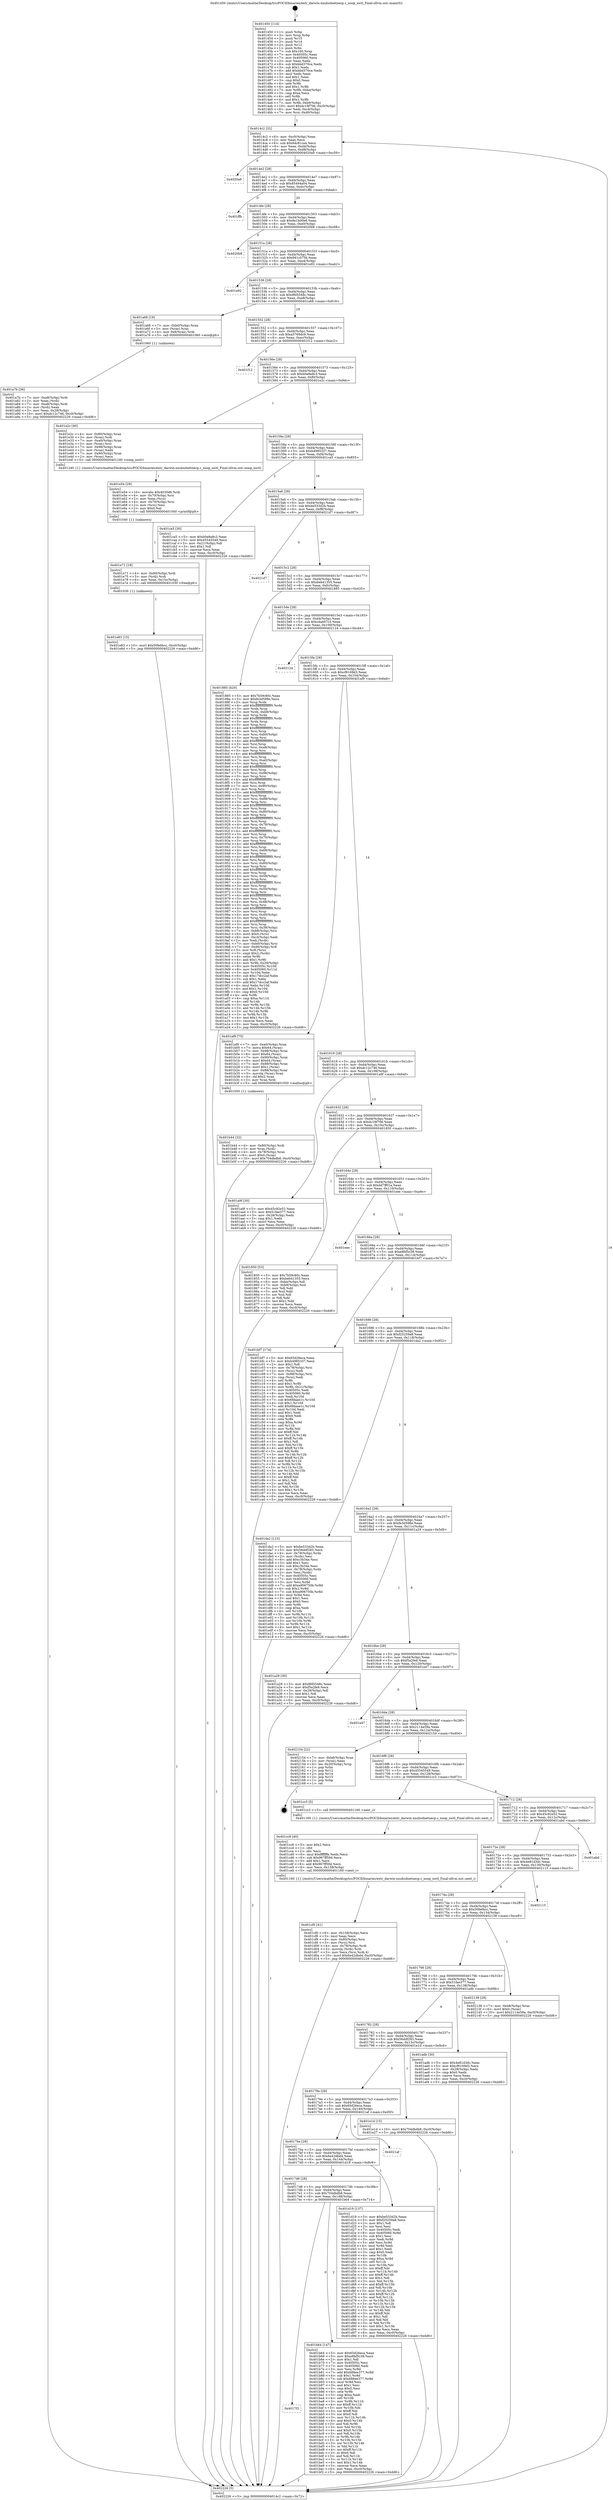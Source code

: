 digraph "0x401450" {
  label = "0x401450 (/mnt/c/Users/mathe/Desktop/tcc/POCII/binaries/extr_darwin-xnubsdnetnecp.c_noop_ioctl_Final-ollvm.out::main(0))"
  labelloc = "t"
  node[shape=record]

  Entry [label="",width=0.3,height=0.3,shape=circle,fillcolor=black,style=filled]
  "0x4014c2" [label="{
     0x4014c2 [32]\l
     | [instrs]\l
     &nbsp;&nbsp;0x4014c2 \<+6\>: mov -0xc0(%rbp),%eax\l
     &nbsp;&nbsp;0x4014c8 \<+2\>: mov %eax,%ecx\l
     &nbsp;&nbsp;0x4014ca \<+6\>: sub $0x84c81ca4,%ecx\l
     &nbsp;&nbsp;0x4014d0 \<+6\>: mov %eax,-0xd4(%rbp)\l
     &nbsp;&nbsp;0x4014d6 \<+6\>: mov %ecx,-0xd8(%rbp)\l
     &nbsp;&nbsp;0x4014dc \<+6\>: je 00000000004020a9 \<main+0xc59\>\l
  }"]
  "0x4020a9" [label="{
     0x4020a9\l
  }", style=dashed]
  "0x4014e2" [label="{
     0x4014e2 [28]\l
     | [instrs]\l
     &nbsp;&nbsp;0x4014e2 \<+5\>: jmp 00000000004014e7 \<main+0x97\>\l
     &nbsp;&nbsp;0x4014e7 \<+6\>: mov -0xd4(%rbp),%eax\l
     &nbsp;&nbsp;0x4014ed \<+5\>: sub $0x85494a04,%eax\l
     &nbsp;&nbsp;0x4014f2 \<+6\>: mov %eax,-0xdc(%rbp)\l
     &nbsp;&nbsp;0x4014f8 \<+6\>: je 0000000000401ffb \<main+0xbab\>\l
  }"]
  Exit [label="",width=0.3,height=0.3,shape=circle,fillcolor=black,style=filled,peripheries=2]
  "0x401ffb" [label="{
     0x401ffb\l
  }", style=dashed]
  "0x4014fe" [label="{
     0x4014fe [28]\l
     | [instrs]\l
     &nbsp;&nbsp;0x4014fe \<+5\>: jmp 0000000000401503 \<main+0xb3\>\l
     &nbsp;&nbsp;0x401503 \<+6\>: mov -0xd4(%rbp),%eax\l
     &nbsp;&nbsp;0x401509 \<+5\>: sub $0x8e1b00e6,%eax\l
     &nbsp;&nbsp;0x40150e \<+6\>: mov %eax,-0xe0(%rbp)\l
     &nbsp;&nbsp;0x401514 \<+6\>: je 00000000004020b8 \<main+0xc68\>\l
  }"]
  "0x401e83" [label="{
     0x401e83 [15]\l
     | [instrs]\l
     &nbsp;&nbsp;0x401e83 \<+10\>: movl $0x50fe6bcc,-0xc0(%rbp)\l
     &nbsp;&nbsp;0x401e8d \<+5\>: jmp 0000000000402226 \<main+0xdd6\>\l
  }"]
  "0x4020b8" [label="{
     0x4020b8\l
  }", style=dashed]
  "0x40151a" [label="{
     0x40151a [28]\l
     | [instrs]\l
     &nbsp;&nbsp;0x40151a \<+5\>: jmp 000000000040151f \<main+0xcf\>\l
     &nbsp;&nbsp;0x40151f \<+6\>: mov -0xd4(%rbp),%eax\l
     &nbsp;&nbsp;0x401525 \<+5\>: sub $0x941c075b,%eax\l
     &nbsp;&nbsp;0x40152a \<+6\>: mov %eax,-0xe4(%rbp)\l
     &nbsp;&nbsp;0x401530 \<+6\>: je 0000000000401e92 \<main+0xa42\>\l
  }"]
  "0x401e71" [label="{
     0x401e71 [18]\l
     | [instrs]\l
     &nbsp;&nbsp;0x401e71 \<+4\>: mov -0x80(%rbp),%rdi\l
     &nbsp;&nbsp;0x401e75 \<+3\>: mov (%rdi),%rdi\l
     &nbsp;&nbsp;0x401e78 \<+6\>: mov %eax,-0x15c(%rbp)\l
     &nbsp;&nbsp;0x401e7e \<+5\>: call 0000000000401030 \<free@plt\>\l
     | [calls]\l
     &nbsp;&nbsp;0x401030 \{1\} (unknown)\l
  }"]
  "0x401e92" [label="{
     0x401e92\l
  }", style=dashed]
  "0x401536" [label="{
     0x401536 [28]\l
     | [instrs]\l
     &nbsp;&nbsp;0x401536 \<+5\>: jmp 000000000040153b \<main+0xeb\>\l
     &nbsp;&nbsp;0x40153b \<+6\>: mov -0xd4(%rbp),%eax\l
     &nbsp;&nbsp;0x401541 \<+5\>: sub $0x9fd5548c,%eax\l
     &nbsp;&nbsp;0x401546 \<+6\>: mov %eax,-0xe8(%rbp)\l
     &nbsp;&nbsp;0x40154c \<+6\>: je 0000000000401a68 \<main+0x618\>\l
  }"]
  "0x401e54" [label="{
     0x401e54 [29]\l
     | [instrs]\l
     &nbsp;&nbsp;0x401e54 \<+10\>: movabs $0x4030d6,%rdi\l
     &nbsp;&nbsp;0x401e5e \<+4\>: mov -0x70(%rbp),%rsi\l
     &nbsp;&nbsp;0x401e62 \<+2\>: mov %eax,(%rsi)\l
     &nbsp;&nbsp;0x401e64 \<+4\>: mov -0x70(%rbp),%rsi\l
     &nbsp;&nbsp;0x401e68 \<+2\>: mov (%rsi),%esi\l
     &nbsp;&nbsp;0x401e6a \<+2\>: mov $0x0,%al\l
     &nbsp;&nbsp;0x401e6c \<+5\>: call 0000000000401040 \<printf@plt\>\l
     | [calls]\l
     &nbsp;&nbsp;0x401040 \{1\} (unknown)\l
  }"]
  "0x401a68" [label="{
     0x401a68 [19]\l
     | [instrs]\l
     &nbsp;&nbsp;0x401a68 \<+7\>: mov -0xb0(%rbp),%rax\l
     &nbsp;&nbsp;0x401a6f \<+3\>: mov (%rax),%rax\l
     &nbsp;&nbsp;0x401a72 \<+4\>: mov 0x8(%rax),%rdi\l
     &nbsp;&nbsp;0x401a76 \<+5\>: call 0000000000401060 \<atoi@plt\>\l
     | [calls]\l
     &nbsp;&nbsp;0x401060 \{1\} (unknown)\l
  }"]
  "0x401552" [label="{
     0x401552 [28]\l
     | [instrs]\l
     &nbsp;&nbsp;0x401552 \<+5\>: jmp 0000000000401557 \<main+0x107\>\l
     &nbsp;&nbsp;0x401557 \<+6\>: mov -0xd4(%rbp),%eax\l
     &nbsp;&nbsp;0x40155d \<+5\>: sub $0xa5769dc9,%eax\l
     &nbsp;&nbsp;0x401562 \<+6\>: mov %eax,-0xec(%rbp)\l
     &nbsp;&nbsp;0x401568 \<+6\>: je 0000000000401f12 \<main+0xac2\>\l
  }"]
  "0x401cf0" [label="{
     0x401cf0 [41]\l
     | [instrs]\l
     &nbsp;&nbsp;0x401cf0 \<+6\>: mov -0x158(%rbp),%ecx\l
     &nbsp;&nbsp;0x401cf6 \<+3\>: imul %eax,%ecx\l
     &nbsp;&nbsp;0x401cf9 \<+4\>: mov -0x80(%rbp),%rsi\l
     &nbsp;&nbsp;0x401cfd \<+3\>: mov (%rsi),%rsi\l
     &nbsp;&nbsp;0x401d00 \<+4\>: mov -0x78(%rbp),%rdi\l
     &nbsp;&nbsp;0x401d04 \<+3\>: movslq (%rdi),%rdi\l
     &nbsp;&nbsp;0x401d07 \<+3\>: mov %ecx,(%rsi,%rdi,4)\l
     &nbsp;&nbsp;0x401d0a \<+10\>: movl $0x6e42dbd4,-0xc0(%rbp)\l
     &nbsp;&nbsp;0x401d14 \<+5\>: jmp 0000000000402226 \<main+0xdd6\>\l
  }"]
  "0x401f12" [label="{
     0x401f12\l
  }", style=dashed]
  "0x40156e" [label="{
     0x40156e [28]\l
     | [instrs]\l
     &nbsp;&nbsp;0x40156e \<+5\>: jmp 0000000000401573 \<main+0x123\>\l
     &nbsp;&nbsp;0x401573 \<+6\>: mov -0xd4(%rbp),%eax\l
     &nbsp;&nbsp;0x401579 \<+5\>: sub $0xb0e8a8c3,%eax\l
     &nbsp;&nbsp;0x40157e \<+6\>: mov %eax,-0xf0(%rbp)\l
     &nbsp;&nbsp;0x401584 \<+6\>: je 0000000000401e2c \<main+0x9dc\>\l
  }"]
  "0x401cc8" [label="{
     0x401cc8 [40]\l
     | [instrs]\l
     &nbsp;&nbsp;0x401cc8 \<+5\>: mov $0x2,%ecx\l
     &nbsp;&nbsp;0x401ccd \<+1\>: cltd\l
     &nbsp;&nbsp;0x401cce \<+2\>: idiv %ecx\l
     &nbsp;&nbsp;0x401cd0 \<+6\>: imul $0xfffffffe,%edx,%ecx\l
     &nbsp;&nbsp;0x401cd6 \<+6\>: sub $0x967ff59d,%ecx\l
     &nbsp;&nbsp;0x401cdc \<+3\>: add $0x1,%ecx\l
     &nbsp;&nbsp;0x401cdf \<+6\>: add $0x967ff59d,%ecx\l
     &nbsp;&nbsp;0x401ce5 \<+6\>: mov %ecx,-0x158(%rbp)\l
     &nbsp;&nbsp;0x401ceb \<+5\>: call 0000000000401160 \<next_i\>\l
     | [calls]\l
     &nbsp;&nbsp;0x401160 \{1\} (/mnt/c/Users/mathe/Desktop/tcc/POCII/binaries/extr_darwin-xnubsdnetnecp.c_noop_ioctl_Final-ollvm.out::next_i)\l
  }"]
  "0x401e2c" [label="{
     0x401e2c [40]\l
     | [instrs]\l
     &nbsp;&nbsp;0x401e2c \<+4\>: mov -0x80(%rbp),%rax\l
     &nbsp;&nbsp;0x401e30 \<+3\>: mov (%rax),%rdi\l
     &nbsp;&nbsp;0x401e33 \<+7\>: mov -0xa0(%rbp),%rax\l
     &nbsp;&nbsp;0x401e3a \<+3\>: mov (%rax),%rsi\l
     &nbsp;&nbsp;0x401e3d \<+7\>: mov -0x98(%rbp),%rax\l
     &nbsp;&nbsp;0x401e44 \<+2\>: mov (%rax),%edx\l
     &nbsp;&nbsp;0x401e46 \<+7\>: mov -0x90(%rbp),%rax\l
     &nbsp;&nbsp;0x401e4d \<+2\>: mov (%rax),%ecx\l
     &nbsp;&nbsp;0x401e4f \<+5\>: call 0000000000401240 \<noop_ioctl\>\l
     | [calls]\l
     &nbsp;&nbsp;0x401240 \{1\} (/mnt/c/Users/mathe/Desktop/tcc/POCII/binaries/extr_darwin-xnubsdnetnecp.c_noop_ioctl_Final-ollvm.out::noop_ioctl)\l
  }"]
  "0x40158a" [label="{
     0x40158a [28]\l
     | [instrs]\l
     &nbsp;&nbsp;0x40158a \<+5\>: jmp 000000000040158f \<main+0x13f\>\l
     &nbsp;&nbsp;0x40158f \<+6\>: mov -0xd4(%rbp),%eax\l
     &nbsp;&nbsp;0x401595 \<+5\>: sub $0xb4985337,%eax\l
     &nbsp;&nbsp;0x40159a \<+6\>: mov %eax,-0xf4(%rbp)\l
     &nbsp;&nbsp;0x4015a0 \<+6\>: je 0000000000401ca5 \<main+0x855\>\l
  }"]
  "0x4017f2" [label="{
     0x4017f2\l
  }", style=dashed]
  "0x401ca5" [label="{
     0x401ca5 [30]\l
     | [instrs]\l
     &nbsp;&nbsp;0x401ca5 \<+5\>: mov $0xb0e8a8c3,%eax\l
     &nbsp;&nbsp;0x401caa \<+5\>: mov $0x45545549,%ecx\l
     &nbsp;&nbsp;0x401caf \<+3\>: mov -0x21(%rbp),%dl\l
     &nbsp;&nbsp;0x401cb2 \<+3\>: test $0x1,%dl\l
     &nbsp;&nbsp;0x401cb5 \<+3\>: cmovne %ecx,%eax\l
     &nbsp;&nbsp;0x401cb8 \<+6\>: mov %eax,-0xc0(%rbp)\l
     &nbsp;&nbsp;0x401cbe \<+5\>: jmp 0000000000402226 \<main+0xdd6\>\l
  }"]
  "0x4015a6" [label="{
     0x4015a6 [28]\l
     | [instrs]\l
     &nbsp;&nbsp;0x4015a6 \<+5\>: jmp 00000000004015ab \<main+0x15b\>\l
     &nbsp;&nbsp;0x4015ab \<+6\>: mov -0xd4(%rbp),%eax\l
     &nbsp;&nbsp;0x4015b1 \<+5\>: sub $0xbe533d2b,%eax\l
     &nbsp;&nbsp;0x4015b6 \<+6\>: mov %eax,-0xf8(%rbp)\l
     &nbsp;&nbsp;0x4015bc \<+6\>: je 00000000004021d7 \<main+0xd87\>\l
  }"]
  "0x401b64" [label="{
     0x401b64 [147]\l
     | [instrs]\l
     &nbsp;&nbsp;0x401b64 \<+5\>: mov $0x65d26eca,%eax\l
     &nbsp;&nbsp;0x401b69 \<+5\>: mov $0xe8bf5c38,%ecx\l
     &nbsp;&nbsp;0x401b6e \<+2\>: mov $0x1,%dl\l
     &nbsp;&nbsp;0x401b70 \<+7\>: mov 0x40505c,%esi\l
     &nbsp;&nbsp;0x401b77 \<+7\>: mov 0x405060,%edi\l
     &nbsp;&nbsp;0x401b7e \<+3\>: mov %esi,%r8d\l
     &nbsp;&nbsp;0x401b81 \<+7\>: add $0x688ee377,%r8d\l
     &nbsp;&nbsp;0x401b88 \<+4\>: sub $0x1,%r8d\l
     &nbsp;&nbsp;0x401b8c \<+7\>: sub $0x688ee377,%r8d\l
     &nbsp;&nbsp;0x401b93 \<+4\>: imul %r8d,%esi\l
     &nbsp;&nbsp;0x401b97 \<+3\>: and $0x1,%esi\l
     &nbsp;&nbsp;0x401b9a \<+3\>: cmp $0x0,%esi\l
     &nbsp;&nbsp;0x401b9d \<+4\>: sete %r9b\l
     &nbsp;&nbsp;0x401ba1 \<+3\>: cmp $0xa,%edi\l
     &nbsp;&nbsp;0x401ba4 \<+4\>: setl %r10b\l
     &nbsp;&nbsp;0x401ba8 \<+3\>: mov %r9b,%r11b\l
     &nbsp;&nbsp;0x401bab \<+4\>: xor $0xff,%r11b\l
     &nbsp;&nbsp;0x401baf \<+3\>: mov %r10b,%bl\l
     &nbsp;&nbsp;0x401bb2 \<+3\>: xor $0xff,%bl\l
     &nbsp;&nbsp;0x401bb5 \<+3\>: xor $0x0,%dl\l
     &nbsp;&nbsp;0x401bb8 \<+3\>: mov %r11b,%r14b\l
     &nbsp;&nbsp;0x401bbb \<+4\>: and $0x0,%r14b\l
     &nbsp;&nbsp;0x401bbf \<+3\>: and %dl,%r9b\l
     &nbsp;&nbsp;0x401bc2 \<+3\>: mov %bl,%r15b\l
     &nbsp;&nbsp;0x401bc5 \<+4\>: and $0x0,%r15b\l
     &nbsp;&nbsp;0x401bc9 \<+3\>: and %dl,%r10b\l
     &nbsp;&nbsp;0x401bcc \<+3\>: or %r9b,%r14b\l
     &nbsp;&nbsp;0x401bcf \<+3\>: or %r10b,%r15b\l
     &nbsp;&nbsp;0x401bd2 \<+3\>: xor %r15b,%r14b\l
     &nbsp;&nbsp;0x401bd5 \<+3\>: or %bl,%r11b\l
     &nbsp;&nbsp;0x401bd8 \<+4\>: xor $0xff,%r11b\l
     &nbsp;&nbsp;0x401bdc \<+3\>: or $0x0,%dl\l
     &nbsp;&nbsp;0x401bdf \<+3\>: and %dl,%r11b\l
     &nbsp;&nbsp;0x401be2 \<+3\>: or %r11b,%r14b\l
     &nbsp;&nbsp;0x401be5 \<+4\>: test $0x1,%r14b\l
     &nbsp;&nbsp;0x401be9 \<+3\>: cmovne %ecx,%eax\l
     &nbsp;&nbsp;0x401bec \<+6\>: mov %eax,-0xc0(%rbp)\l
     &nbsp;&nbsp;0x401bf2 \<+5\>: jmp 0000000000402226 \<main+0xdd6\>\l
  }"]
  "0x4021d7" [label="{
     0x4021d7\l
  }", style=dashed]
  "0x4015c2" [label="{
     0x4015c2 [28]\l
     | [instrs]\l
     &nbsp;&nbsp;0x4015c2 \<+5\>: jmp 00000000004015c7 \<main+0x177\>\l
     &nbsp;&nbsp;0x4015c7 \<+6\>: mov -0xd4(%rbp),%eax\l
     &nbsp;&nbsp;0x4015cd \<+5\>: sub $0xbeb41355,%eax\l
     &nbsp;&nbsp;0x4015d2 \<+6\>: mov %eax,-0xfc(%rbp)\l
     &nbsp;&nbsp;0x4015d8 \<+6\>: je 0000000000401885 \<main+0x435\>\l
  }"]
  "0x4017d6" [label="{
     0x4017d6 [28]\l
     | [instrs]\l
     &nbsp;&nbsp;0x4017d6 \<+5\>: jmp 00000000004017db \<main+0x38b\>\l
     &nbsp;&nbsp;0x4017db \<+6\>: mov -0xd4(%rbp),%eax\l
     &nbsp;&nbsp;0x4017e1 \<+5\>: sub $0x704dbdb8,%eax\l
     &nbsp;&nbsp;0x4017e6 \<+6\>: mov %eax,-0x148(%rbp)\l
     &nbsp;&nbsp;0x4017ec \<+6\>: je 0000000000401b64 \<main+0x714\>\l
  }"]
  "0x401885" [label="{
     0x401885 [420]\l
     | [instrs]\l
     &nbsp;&nbsp;0x401885 \<+5\>: mov $0x7b59c80c,%eax\l
     &nbsp;&nbsp;0x40188a \<+5\>: mov $0xfe3d598e,%ecx\l
     &nbsp;&nbsp;0x40188f \<+3\>: mov %rsp,%rdx\l
     &nbsp;&nbsp;0x401892 \<+4\>: add $0xfffffffffffffff0,%rdx\l
     &nbsp;&nbsp;0x401896 \<+3\>: mov %rdx,%rsp\l
     &nbsp;&nbsp;0x401899 \<+7\>: mov %rdx,-0xb8(%rbp)\l
     &nbsp;&nbsp;0x4018a0 \<+3\>: mov %rsp,%rdx\l
     &nbsp;&nbsp;0x4018a3 \<+4\>: add $0xfffffffffffffff0,%rdx\l
     &nbsp;&nbsp;0x4018a7 \<+3\>: mov %rdx,%rsp\l
     &nbsp;&nbsp;0x4018aa \<+3\>: mov %rsp,%rsi\l
     &nbsp;&nbsp;0x4018ad \<+4\>: add $0xfffffffffffffff0,%rsi\l
     &nbsp;&nbsp;0x4018b1 \<+3\>: mov %rsi,%rsp\l
     &nbsp;&nbsp;0x4018b4 \<+7\>: mov %rsi,-0xb0(%rbp)\l
     &nbsp;&nbsp;0x4018bb \<+3\>: mov %rsp,%rsi\l
     &nbsp;&nbsp;0x4018be \<+4\>: add $0xfffffffffffffff0,%rsi\l
     &nbsp;&nbsp;0x4018c2 \<+3\>: mov %rsi,%rsp\l
     &nbsp;&nbsp;0x4018c5 \<+7\>: mov %rsi,-0xa8(%rbp)\l
     &nbsp;&nbsp;0x4018cc \<+3\>: mov %rsp,%rsi\l
     &nbsp;&nbsp;0x4018cf \<+4\>: add $0xfffffffffffffff0,%rsi\l
     &nbsp;&nbsp;0x4018d3 \<+3\>: mov %rsi,%rsp\l
     &nbsp;&nbsp;0x4018d6 \<+7\>: mov %rsi,-0xa0(%rbp)\l
     &nbsp;&nbsp;0x4018dd \<+3\>: mov %rsp,%rsi\l
     &nbsp;&nbsp;0x4018e0 \<+4\>: add $0xfffffffffffffff0,%rsi\l
     &nbsp;&nbsp;0x4018e4 \<+3\>: mov %rsi,%rsp\l
     &nbsp;&nbsp;0x4018e7 \<+7\>: mov %rsi,-0x98(%rbp)\l
     &nbsp;&nbsp;0x4018ee \<+3\>: mov %rsp,%rsi\l
     &nbsp;&nbsp;0x4018f1 \<+4\>: add $0xfffffffffffffff0,%rsi\l
     &nbsp;&nbsp;0x4018f5 \<+3\>: mov %rsi,%rsp\l
     &nbsp;&nbsp;0x4018f8 \<+7\>: mov %rsi,-0x90(%rbp)\l
     &nbsp;&nbsp;0x4018ff \<+3\>: mov %rsp,%rsi\l
     &nbsp;&nbsp;0x401902 \<+4\>: add $0xfffffffffffffff0,%rsi\l
     &nbsp;&nbsp;0x401906 \<+3\>: mov %rsi,%rsp\l
     &nbsp;&nbsp;0x401909 \<+7\>: mov %rsi,-0x88(%rbp)\l
     &nbsp;&nbsp;0x401910 \<+3\>: mov %rsp,%rsi\l
     &nbsp;&nbsp;0x401913 \<+4\>: add $0xfffffffffffffff0,%rsi\l
     &nbsp;&nbsp;0x401917 \<+3\>: mov %rsi,%rsp\l
     &nbsp;&nbsp;0x40191a \<+4\>: mov %rsi,-0x80(%rbp)\l
     &nbsp;&nbsp;0x40191e \<+3\>: mov %rsp,%rsi\l
     &nbsp;&nbsp;0x401921 \<+4\>: add $0xfffffffffffffff0,%rsi\l
     &nbsp;&nbsp;0x401925 \<+3\>: mov %rsi,%rsp\l
     &nbsp;&nbsp;0x401928 \<+4\>: mov %rsi,-0x78(%rbp)\l
     &nbsp;&nbsp;0x40192c \<+3\>: mov %rsp,%rsi\l
     &nbsp;&nbsp;0x40192f \<+4\>: add $0xfffffffffffffff0,%rsi\l
     &nbsp;&nbsp;0x401933 \<+3\>: mov %rsi,%rsp\l
     &nbsp;&nbsp;0x401936 \<+4\>: mov %rsi,-0x70(%rbp)\l
     &nbsp;&nbsp;0x40193a \<+3\>: mov %rsp,%rsi\l
     &nbsp;&nbsp;0x40193d \<+4\>: add $0xfffffffffffffff0,%rsi\l
     &nbsp;&nbsp;0x401941 \<+3\>: mov %rsi,%rsp\l
     &nbsp;&nbsp;0x401944 \<+4\>: mov %rsi,-0x68(%rbp)\l
     &nbsp;&nbsp;0x401948 \<+3\>: mov %rsp,%rsi\l
     &nbsp;&nbsp;0x40194b \<+4\>: add $0xfffffffffffffff0,%rsi\l
     &nbsp;&nbsp;0x40194f \<+3\>: mov %rsi,%rsp\l
     &nbsp;&nbsp;0x401952 \<+4\>: mov %rsi,-0x60(%rbp)\l
     &nbsp;&nbsp;0x401956 \<+3\>: mov %rsp,%rsi\l
     &nbsp;&nbsp;0x401959 \<+4\>: add $0xfffffffffffffff0,%rsi\l
     &nbsp;&nbsp;0x40195d \<+3\>: mov %rsi,%rsp\l
     &nbsp;&nbsp;0x401960 \<+4\>: mov %rsi,-0x58(%rbp)\l
     &nbsp;&nbsp;0x401964 \<+3\>: mov %rsp,%rsi\l
     &nbsp;&nbsp;0x401967 \<+4\>: add $0xfffffffffffffff0,%rsi\l
     &nbsp;&nbsp;0x40196b \<+3\>: mov %rsi,%rsp\l
     &nbsp;&nbsp;0x40196e \<+4\>: mov %rsi,-0x50(%rbp)\l
     &nbsp;&nbsp;0x401972 \<+3\>: mov %rsp,%rsi\l
     &nbsp;&nbsp;0x401975 \<+4\>: add $0xfffffffffffffff0,%rsi\l
     &nbsp;&nbsp;0x401979 \<+3\>: mov %rsi,%rsp\l
     &nbsp;&nbsp;0x40197c \<+4\>: mov %rsi,-0x48(%rbp)\l
     &nbsp;&nbsp;0x401980 \<+3\>: mov %rsp,%rsi\l
     &nbsp;&nbsp;0x401983 \<+4\>: add $0xfffffffffffffff0,%rsi\l
     &nbsp;&nbsp;0x401987 \<+3\>: mov %rsi,%rsp\l
     &nbsp;&nbsp;0x40198a \<+4\>: mov %rsi,-0x40(%rbp)\l
     &nbsp;&nbsp;0x40198e \<+3\>: mov %rsp,%rsi\l
     &nbsp;&nbsp;0x401991 \<+4\>: add $0xfffffffffffffff0,%rsi\l
     &nbsp;&nbsp;0x401995 \<+3\>: mov %rsi,%rsp\l
     &nbsp;&nbsp;0x401998 \<+4\>: mov %rsi,-0x38(%rbp)\l
     &nbsp;&nbsp;0x40199c \<+7\>: mov -0xb8(%rbp),%rsi\l
     &nbsp;&nbsp;0x4019a3 \<+6\>: movl $0x0,(%rsi)\l
     &nbsp;&nbsp;0x4019a9 \<+6\>: mov -0xc4(%rbp),%edi\l
     &nbsp;&nbsp;0x4019af \<+2\>: mov %edi,(%rdx)\l
     &nbsp;&nbsp;0x4019b1 \<+7\>: mov -0xb0(%rbp),%rsi\l
     &nbsp;&nbsp;0x4019b8 \<+7\>: mov -0xd0(%rbp),%r8\l
     &nbsp;&nbsp;0x4019bf \<+3\>: mov %r8,(%rsi)\l
     &nbsp;&nbsp;0x4019c2 \<+3\>: cmpl $0x2,(%rdx)\l
     &nbsp;&nbsp;0x4019c5 \<+4\>: setne %r9b\l
     &nbsp;&nbsp;0x4019c9 \<+4\>: and $0x1,%r9b\l
     &nbsp;&nbsp;0x4019cd \<+4\>: mov %r9b,-0x29(%rbp)\l
     &nbsp;&nbsp;0x4019d1 \<+8\>: mov 0x40505c,%r10d\l
     &nbsp;&nbsp;0x4019d9 \<+8\>: mov 0x405060,%r11d\l
     &nbsp;&nbsp;0x4019e1 \<+3\>: mov %r10d,%ebx\l
     &nbsp;&nbsp;0x4019e4 \<+6\>: sub $0x17dcc2af,%ebx\l
     &nbsp;&nbsp;0x4019ea \<+3\>: sub $0x1,%ebx\l
     &nbsp;&nbsp;0x4019ed \<+6\>: add $0x17dcc2af,%ebx\l
     &nbsp;&nbsp;0x4019f3 \<+4\>: imul %ebx,%r10d\l
     &nbsp;&nbsp;0x4019f7 \<+4\>: and $0x1,%r10d\l
     &nbsp;&nbsp;0x4019fb \<+4\>: cmp $0x0,%r10d\l
     &nbsp;&nbsp;0x4019ff \<+4\>: sete %r9b\l
     &nbsp;&nbsp;0x401a03 \<+4\>: cmp $0xa,%r11d\l
     &nbsp;&nbsp;0x401a07 \<+4\>: setl %r14b\l
     &nbsp;&nbsp;0x401a0b \<+3\>: mov %r9b,%r15b\l
     &nbsp;&nbsp;0x401a0e \<+3\>: and %r14b,%r15b\l
     &nbsp;&nbsp;0x401a11 \<+3\>: xor %r14b,%r9b\l
     &nbsp;&nbsp;0x401a14 \<+3\>: or %r9b,%r15b\l
     &nbsp;&nbsp;0x401a17 \<+4\>: test $0x1,%r15b\l
     &nbsp;&nbsp;0x401a1b \<+3\>: cmovne %ecx,%eax\l
     &nbsp;&nbsp;0x401a1e \<+6\>: mov %eax,-0xc0(%rbp)\l
     &nbsp;&nbsp;0x401a24 \<+5\>: jmp 0000000000402226 \<main+0xdd6\>\l
  }"]
  "0x4015de" [label="{
     0x4015de [28]\l
     | [instrs]\l
     &nbsp;&nbsp;0x4015de \<+5\>: jmp 00000000004015e3 \<main+0x193\>\l
     &nbsp;&nbsp;0x4015e3 \<+6\>: mov -0xd4(%rbp),%eax\l
     &nbsp;&nbsp;0x4015e9 \<+5\>: sub $0xcda607c3,%eax\l
     &nbsp;&nbsp;0x4015ee \<+6\>: mov %eax,-0x100(%rbp)\l
     &nbsp;&nbsp;0x4015f4 \<+6\>: je 0000000000402124 \<main+0xcd4\>\l
  }"]
  "0x401d19" [label="{
     0x401d19 [137]\l
     | [instrs]\l
     &nbsp;&nbsp;0x401d19 \<+5\>: mov $0xbe533d2b,%eax\l
     &nbsp;&nbsp;0x401d1e \<+5\>: mov $0xf25259a8,%ecx\l
     &nbsp;&nbsp;0x401d23 \<+2\>: mov $0x1,%dl\l
     &nbsp;&nbsp;0x401d25 \<+2\>: xor %esi,%esi\l
     &nbsp;&nbsp;0x401d27 \<+7\>: mov 0x40505c,%edi\l
     &nbsp;&nbsp;0x401d2e \<+8\>: mov 0x405060,%r8d\l
     &nbsp;&nbsp;0x401d36 \<+3\>: sub $0x1,%esi\l
     &nbsp;&nbsp;0x401d39 \<+3\>: mov %edi,%r9d\l
     &nbsp;&nbsp;0x401d3c \<+3\>: add %esi,%r9d\l
     &nbsp;&nbsp;0x401d3f \<+4\>: imul %r9d,%edi\l
     &nbsp;&nbsp;0x401d43 \<+3\>: and $0x1,%edi\l
     &nbsp;&nbsp;0x401d46 \<+3\>: cmp $0x0,%edi\l
     &nbsp;&nbsp;0x401d49 \<+4\>: sete %r10b\l
     &nbsp;&nbsp;0x401d4d \<+4\>: cmp $0xa,%r8d\l
     &nbsp;&nbsp;0x401d51 \<+4\>: setl %r11b\l
     &nbsp;&nbsp;0x401d55 \<+3\>: mov %r10b,%bl\l
     &nbsp;&nbsp;0x401d58 \<+3\>: xor $0xff,%bl\l
     &nbsp;&nbsp;0x401d5b \<+3\>: mov %r11b,%r14b\l
     &nbsp;&nbsp;0x401d5e \<+4\>: xor $0xff,%r14b\l
     &nbsp;&nbsp;0x401d62 \<+3\>: xor $0x1,%dl\l
     &nbsp;&nbsp;0x401d65 \<+3\>: mov %bl,%r15b\l
     &nbsp;&nbsp;0x401d68 \<+4\>: and $0xff,%r15b\l
     &nbsp;&nbsp;0x401d6c \<+3\>: and %dl,%r10b\l
     &nbsp;&nbsp;0x401d6f \<+3\>: mov %r14b,%r12b\l
     &nbsp;&nbsp;0x401d72 \<+4\>: and $0xff,%r12b\l
     &nbsp;&nbsp;0x401d76 \<+3\>: and %dl,%r11b\l
     &nbsp;&nbsp;0x401d79 \<+3\>: or %r10b,%r15b\l
     &nbsp;&nbsp;0x401d7c \<+3\>: or %r11b,%r12b\l
     &nbsp;&nbsp;0x401d7f \<+3\>: xor %r12b,%r15b\l
     &nbsp;&nbsp;0x401d82 \<+3\>: or %r14b,%bl\l
     &nbsp;&nbsp;0x401d85 \<+3\>: xor $0xff,%bl\l
     &nbsp;&nbsp;0x401d88 \<+3\>: or $0x1,%dl\l
     &nbsp;&nbsp;0x401d8b \<+2\>: and %dl,%bl\l
     &nbsp;&nbsp;0x401d8d \<+3\>: or %bl,%r15b\l
     &nbsp;&nbsp;0x401d90 \<+4\>: test $0x1,%r15b\l
     &nbsp;&nbsp;0x401d94 \<+3\>: cmovne %ecx,%eax\l
     &nbsp;&nbsp;0x401d97 \<+6\>: mov %eax,-0xc0(%rbp)\l
     &nbsp;&nbsp;0x401d9d \<+5\>: jmp 0000000000402226 \<main+0xdd6\>\l
  }"]
  "0x402124" [label="{
     0x402124\l
  }", style=dashed]
  "0x4015fa" [label="{
     0x4015fa [28]\l
     | [instrs]\l
     &nbsp;&nbsp;0x4015fa \<+5\>: jmp 00000000004015ff \<main+0x1af\>\l
     &nbsp;&nbsp;0x4015ff \<+6\>: mov -0xd4(%rbp),%eax\l
     &nbsp;&nbsp;0x401605 \<+5\>: sub $0xcf6169d3,%eax\l
     &nbsp;&nbsp;0x40160a \<+6\>: mov %eax,-0x104(%rbp)\l
     &nbsp;&nbsp;0x401610 \<+6\>: je 0000000000401af9 \<main+0x6a9\>\l
  }"]
  "0x4017ba" [label="{
     0x4017ba [28]\l
     | [instrs]\l
     &nbsp;&nbsp;0x4017ba \<+5\>: jmp 00000000004017bf \<main+0x36f\>\l
     &nbsp;&nbsp;0x4017bf \<+6\>: mov -0xd4(%rbp),%eax\l
     &nbsp;&nbsp;0x4017c5 \<+5\>: sub $0x6e42dbd4,%eax\l
     &nbsp;&nbsp;0x4017ca \<+6\>: mov %eax,-0x144(%rbp)\l
     &nbsp;&nbsp;0x4017d0 \<+6\>: je 0000000000401d19 \<main+0x8c9\>\l
  }"]
  "0x401af9" [label="{
     0x401af9 [75]\l
     | [instrs]\l
     &nbsp;&nbsp;0x401af9 \<+7\>: mov -0xa0(%rbp),%rax\l
     &nbsp;&nbsp;0x401b00 \<+7\>: movq $0x64,(%rax)\l
     &nbsp;&nbsp;0x401b07 \<+7\>: mov -0x98(%rbp),%rax\l
     &nbsp;&nbsp;0x401b0e \<+6\>: movl $0x64,(%rax)\l
     &nbsp;&nbsp;0x401b14 \<+7\>: mov -0x90(%rbp),%rax\l
     &nbsp;&nbsp;0x401b1b \<+6\>: movl $0x64,(%rax)\l
     &nbsp;&nbsp;0x401b21 \<+7\>: mov -0x88(%rbp),%rax\l
     &nbsp;&nbsp;0x401b28 \<+6\>: movl $0x1,(%rax)\l
     &nbsp;&nbsp;0x401b2e \<+7\>: mov -0x88(%rbp),%rax\l
     &nbsp;&nbsp;0x401b35 \<+3\>: movslq (%rax),%rax\l
     &nbsp;&nbsp;0x401b38 \<+4\>: shl $0x2,%rax\l
     &nbsp;&nbsp;0x401b3c \<+3\>: mov %rax,%rdi\l
     &nbsp;&nbsp;0x401b3f \<+5\>: call 0000000000401050 \<malloc@plt\>\l
     | [calls]\l
     &nbsp;&nbsp;0x401050 \{1\} (unknown)\l
  }"]
  "0x401616" [label="{
     0x401616 [28]\l
     | [instrs]\l
     &nbsp;&nbsp;0x401616 \<+5\>: jmp 000000000040161b \<main+0x1cb\>\l
     &nbsp;&nbsp;0x40161b \<+6\>: mov -0xd4(%rbp),%eax\l
     &nbsp;&nbsp;0x401621 \<+5\>: sub $0xdc12c746,%eax\l
     &nbsp;&nbsp;0x401626 \<+6\>: mov %eax,-0x108(%rbp)\l
     &nbsp;&nbsp;0x40162c \<+6\>: je 0000000000401a9f \<main+0x64f\>\l
  }"]
  "0x4021af" [label="{
     0x4021af\l
  }", style=dashed]
  "0x401a9f" [label="{
     0x401a9f [30]\l
     | [instrs]\l
     &nbsp;&nbsp;0x401a9f \<+5\>: mov $0x45c92e52,%eax\l
     &nbsp;&nbsp;0x401aa4 \<+5\>: mov $0x51fae377,%ecx\l
     &nbsp;&nbsp;0x401aa9 \<+3\>: mov -0x28(%rbp),%edx\l
     &nbsp;&nbsp;0x401aac \<+3\>: cmp $0x1,%edx\l
     &nbsp;&nbsp;0x401aaf \<+3\>: cmovl %ecx,%eax\l
     &nbsp;&nbsp;0x401ab2 \<+6\>: mov %eax,-0xc0(%rbp)\l
     &nbsp;&nbsp;0x401ab8 \<+5\>: jmp 0000000000402226 \<main+0xdd6\>\l
  }"]
  "0x401632" [label="{
     0x401632 [28]\l
     | [instrs]\l
     &nbsp;&nbsp;0x401632 \<+5\>: jmp 0000000000401637 \<main+0x1e7\>\l
     &nbsp;&nbsp;0x401637 \<+6\>: mov -0xd4(%rbp),%eax\l
     &nbsp;&nbsp;0x40163d \<+5\>: sub $0xdc18f706,%eax\l
     &nbsp;&nbsp;0x401642 \<+6\>: mov %eax,-0x10c(%rbp)\l
     &nbsp;&nbsp;0x401648 \<+6\>: je 0000000000401850 \<main+0x400\>\l
  }"]
  "0x40179e" [label="{
     0x40179e [28]\l
     | [instrs]\l
     &nbsp;&nbsp;0x40179e \<+5\>: jmp 00000000004017a3 \<main+0x353\>\l
     &nbsp;&nbsp;0x4017a3 \<+6\>: mov -0xd4(%rbp),%eax\l
     &nbsp;&nbsp;0x4017a9 \<+5\>: sub $0x65d26eca,%eax\l
     &nbsp;&nbsp;0x4017ae \<+6\>: mov %eax,-0x140(%rbp)\l
     &nbsp;&nbsp;0x4017b4 \<+6\>: je 00000000004021af \<main+0xd5f\>\l
  }"]
  "0x401850" [label="{
     0x401850 [53]\l
     | [instrs]\l
     &nbsp;&nbsp;0x401850 \<+5\>: mov $0x7b59c80c,%eax\l
     &nbsp;&nbsp;0x401855 \<+5\>: mov $0xbeb41355,%ecx\l
     &nbsp;&nbsp;0x40185a \<+6\>: mov -0xba(%rbp),%dl\l
     &nbsp;&nbsp;0x401860 \<+7\>: mov -0xb9(%rbp),%sil\l
     &nbsp;&nbsp;0x401867 \<+3\>: mov %dl,%dil\l
     &nbsp;&nbsp;0x40186a \<+3\>: and %sil,%dil\l
     &nbsp;&nbsp;0x40186d \<+3\>: xor %sil,%dl\l
     &nbsp;&nbsp;0x401870 \<+3\>: or %dl,%dil\l
     &nbsp;&nbsp;0x401873 \<+4\>: test $0x1,%dil\l
     &nbsp;&nbsp;0x401877 \<+3\>: cmovne %ecx,%eax\l
     &nbsp;&nbsp;0x40187a \<+6\>: mov %eax,-0xc0(%rbp)\l
     &nbsp;&nbsp;0x401880 \<+5\>: jmp 0000000000402226 \<main+0xdd6\>\l
  }"]
  "0x40164e" [label="{
     0x40164e [28]\l
     | [instrs]\l
     &nbsp;&nbsp;0x40164e \<+5\>: jmp 0000000000401653 \<main+0x203\>\l
     &nbsp;&nbsp;0x401653 \<+6\>: mov -0xd4(%rbp),%eax\l
     &nbsp;&nbsp;0x401659 \<+5\>: sub $0xdd7ff01a,%eax\l
     &nbsp;&nbsp;0x40165e \<+6\>: mov %eax,-0x110(%rbp)\l
     &nbsp;&nbsp;0x401664 \<+6\>: je 0000000000401eee \<main+0xa9e\>\l
  }"]
  "0x402226" [label="{
     0x402226 [5]\l
     | [instrs]\l
     &nbsp;&nbsp;0x402226 \<+5\>: jmp 00000000004014c2 \<main+0x72\>\l
  }"]
  "0x401450" [label="{
     0x401450 [114]\l
     | [instrs]\l
     &nbsp;&nbsp;0x401450 \<+1\>: push %rbp\l
     &nbsp;&nbsp;0x401451 \<+3\>: mov %rsp,%rbp\l
     &nbsp;&nbsp;0x401454 \<+2\>: push %r15\l
     &nbsp;&nbsp;0x401456 \<+2\>: push %r14\l
     &nbsp;&nbsp;0x401458 \<+2\>: push %r12\l
     &nbsp;&nbsp;0x40145a \<+1\>: push %rbx\l
     &nbsp;&nbsp;0x40145b \<+7\>: sub $0x160,%rsp\l
     &nbsp;&nbsp;0x401462 \<+7\>: mov 0x40505c,%eax\l
     &nbsp;&nbsp;0x401469 \<+7\>: mov 0x405060,%ecx\l
     &nbsp;&nbsp;0x401470 \<+2\>: mov %eax,%edx\l
     &nbsp;&nbsp;0x401472 \<+6\>: sub $0xbbd370ce,%edx\l
     &nbsp;&nbsp;0x401478 \<+3\>: sub $0x1,%edx\l
     &nbsp;&nbsp;0x40147b \<+6\>: add $0xbbd370ce,%edx\l
     &nbsp;&nbsp;0x401481 \<+3\>: imul %edx,%eax\l
     &nbsp;&nbsp;0x401484 \<+3\>: and $0x1,%eax\l
     &nbsp;&nbsp;0x401487 \<+3\>: cmp $0x0,%eax\l
     &nbsp;&nbsp;0x40148a \<+4\>: sete %r8b\l
     &nbsp;&nbsp;0x40148e \<+4\>: and $0x1,%r8b\l
     &nbsp;&nbsp;0x401492 \<+7\>: mov %r8b,-0xba(%rbp)\l
     &nbsp;&nbsp;0x401499 \<+3\>: cmp $0xa,%ecx\l
     &nbsp;&nbsp;0x40149c \<+4\>: setl %r8b\l
     &nbsp;&nbsp;0x4014a0 \<+4\>: and $0x1,%r8b\l
     &nbsp;&nbsp;0x4014a4 \<+7\>: mov %r8b,-0xb9(%rbp)\l
     &nbsp;&nbsp;0x4014ab \<+10\>: movl $0xdc18f706,-0xc0(%rbp)\l
     &nbsp;&nbsp;0x4014b5 \<+6\>: mov %edi,-0xc4(%rbp)\l
     &nbsp;&nbsp;0x4014bb \<+7\>: mov %rsi,-0xd0(%rbp)\l
  }"]
  "0x401e1d" [label="{
     0x401e1d [15]\l
     | [instrs]\l
     &nbsp;&nbsp;0x401e1d \<+10\>: movl $0x704dbdb8,-0xc0(%rbp)\l
     &nbsp;&nbsp;0x401e27 \<+5\>: jmp 0000000000402226 \<main+0xdd6\>\l
  }"]
  "0x401b44" [label="{
     0x401b44 [32]\l
     | [instrs]\l
     &nbsp;&nbsp;0x401b44 \<+4\>: mov -0x80(%rbp),%rdi\l
     &nbsp;&nbsp;0x401b48 \<+3\>: mov %rax,(%rdi)\l
     &nbsp;&nbsp;0x401b4b \<+4\>: mov -0x78(%rbp),%rax\l
     &nbsp;&nbsp;0x401b4f \<+6\>: movl $0x0,(%rax)\l
     &nbsp;&nbsp;0x401b55 \<+10\>: movl $0x704dbdb8,-0xc0(%rbp)\l
     &nbsp;&nbsp;0x401b5f \<+5\>: jmp 0000000000402226 \<main+0xdd6\>\l
  }"]
  "0x401eee" [label="{
     0x401eee\l
  }", style=dashed]
  "0x40166a" [label="{
     0x40166a [28]\l
     | [instrs]\l
     &nbsp;&nbsp;0x40166a \<+5\>: jmp 000000000040166f \<main+0x21f\>\l
     &nbsp;&nbsp;0x40166f \<+6\>: mov -0xd4(%rbp),%eax\l
     &nbsp;&nbsp;0x401675 \<+5\>: sub $0xe8bf5c38,%eax\l
     &nbsp;&nbsp;0x40167a \<+6\>: mov %eax,-0x114(%rbp)\l
     &nbsp;&nbsp;0x401680 \<+6\>: je 0000000000401bf7 \<main+0x7a7\>\l
  }"]
  "0x401782" [label="{
     0x401782 [28]\l
     | [instrs]\l
     &nbsp;&nbsp;0x401782 \<+5\>: jmp 0000000000401787 \<main+0x337\>\l
     &nbsp;&nbsp;0x401787 \<+6\>: mov -0xd4(%rbp),%eax\l
     &nbsp;&nbsp;0x40178d \<+5\>: sub $0x56ddf283,%eax\l
     &nbsp;&nbsp;0x401792 \<+6\>: mov %eax,-0x13c(%rbp)\l
     &nbsp;&nbsp;0x401798 \<+6\>: je 0000000000401e1d \<main+0x9cd\>\l
  }"]
  "0x401bf7" [label="{
     0x401bf7 [174]\l
     | [instrs]\l
     &nbsp;&nbsp;0x401bf7 \<+5\>: mov $0x65d26eca,%eax\l
     &nbsp;&nbsp;0x401bfc \<+5\>: mov $0xb4985337,%ecx\l
     &nbsp;&nbsp;0x401c01 \<+2\>: mov $0x1,%dl\l
     &nbsp;&nbsp;0x401c03 \<+4\>: mov -0x78(%rbp),%rsi\l
     &nbsp;&nbsp;0x401c07 \<+2\>: mov (%rsi),%edi\l
     &nbsp;&nbsp;0x401c09 \<+7\>: mov -0x88(%rbp),%rsi\l
     &nbsp;&nbsp;0x401c10 \<+2\>: cmp (%rsi),%edi\l
     &nbsp;&nbsp;0x401c12 \<+4\>: setl %r8b\l
     &nbsp;&nbsp;0x401c16 \<+4\>: and $0x1,%r8b\l
     &nbsp;&nbsp;0x401c1a \<+4\>: mov %r8b,-0x21(%rbp)\l
     &nbsp;&nbsp;0x401c1e \<+7\>: mov 0x40505c,%edi\l
     &nbsp;&nbsp;0x401c25 \<+8\>: mov 0x405060,%r9d\l
     &nbsp;&nbsp;0x401c2d \<+3\>: mov %edi,%r10d\l
     &nbsp;&nbsp;0x401c30 \<+7\>: sub $0x6fdaae1c,%r10d\l
     &nbsp;&nbsp;0x401c37 \<+4\>: sub $0x1,%r10d\l
     &nbsp;&nbsp;0x401c3b \<+7\>: add $0x6fdaae1c,%r10d\l
     &nbsp;&nbsp;0x401c42 \<+4\>: imul %r10d,%edi\l
     &nbsp;&nbsp;0x401c46 \<+3\>: and $0x1,%edi\l
     &nbsp;&nbsp;0x401c49 \<+3\>: cmp $0x0,%edi\l
     &nbsp;&nbsp;0x401c4c \<+4\>: sete %r8b\l
     &nbsp;&nbsp;0x401c50 \<+4\>: cmp $0xa,%r9d\l
     &nbsp;&nbsp;0x401c54 \<+4\>: setl %r11b\l
     &nbsp;&nbsp;0x401c58 \<+3\>: mov %r8b,%bl\l
     &nbsp;&nbsp;0x401c5b \<+3\>: xor $0xff,%bl\l
     &nbsp;&nbsp;0x401c5e \<+3\>: mov %r11b,%r14b\l
     &nbsp;&nbsp;0x401c61 \<+4\>: xor $0xff,%r14b\l
     &nbsp;&nbsp;0x401c65 \<+3\>: xor $0x1,%dl\l
     &nbsp;&nbsp;0x401c68 \<+3\>: mov %bl,%r15b\l
     &nbsp;&nbsp;0x401c6b \<+4\>: and $0xff,%r15b\l
     &nbsp;&nbsp;0x401c6f \<+3\>: and %dl,%r8b\l
     &nbsp;&nbsp;0x401c72 \<+3\>: mov %r14b,%r12b\l
     &nbsp;&nbsp;0x401c75 \<+4\>: and $0xff,%r12b\l
     &nbsp;&nbsp;0x401c79 \<+3\>: and %dl,%r11b\l
     &nbsp;&nbsp;0x401c7c \<+3\>: or %r8b,%r15b\l
     &nbsp;&nbsp;0x401c7f \<+3\>: or %r11b,%r12b\l
     &nbsp;&nbsp;0x401c82 \<+3\>: xor %r12b,%r15b\l
     &nbsp;&nbsp;0x401c85 \<+3\>: or %r14b,%bl\l
     &nbsp;&nbsp;0x401c88 \<+3\>: xor $0xff,%bl\l
     &nbsp;&nbsp;0x401c8b \<+3\>: or $0x1,%dl\l
     &nbsp;&nbsp;0x401c8e \<+2\>: and %dl,%bl\l
     &nbsp;&nbsp;0x401c90 \<+3\>: or %bl,%r15b\l
     &nbsp;&nbsp;0x401c93 \<+4\>: test $0x1,%r15b\l
     &nbsp;&nbsp;0x401c97 \<+3\>: cmovne %ecx,%eax\l
     &nbsp;&nbsp;0x401c9a \<+6\>: mov %eax,-0xc0(%rbp)\l
     &nbsp;&nbsp;0x401ca0 \<+5\>: jmp 0000000000402226 \<main+0xdd6\>\l
  }"]
  "0x401686" [label="{
     0x401686 [28]\l
     | [instrs]\l
     &nbsp;&nbsp;0x401686 \<+5\>: jmp 000000000040168b \<main+0x23b\>\l
     &nbsp;&nbsp;0x40168b \<+6\>: mov -0xd4(%rbp),%eax\l
     &nbsp;&nbsp;0x401691 \<+5\>: sub $0xf25259a8,%eax\l
     &nbsp;&nbsp;0x401696 \<+6\>: mov %eax,-0x118(%rbp)\l
     &nbsp;&nbsp;0x40169c \<+6\>: je 0000000000401da2 \<main+0x952\>\l
  }"]
  "0x401adb" [label="{
     0x401adb [30]\l
     | [instrs]\l
     &nbsp;&nbsp;0x401adb \<+5\>: mov $0x4e81d3dc,%eax\l
     &nbsp;&nbsp;0x401ae0 \<+5\>: mov $0xcf6169d3,%ecx\l
     &nbsp;&nbsp;0x401ae5 \<+3\>: mov -0x28(%rbp),%edx\l
     &nbsp;&nbsp;0x401ae8 \<+3\>: cmp $0x0,%edx\l
     &nbsp;&nbsp;0x401aeb \<+3\>: cmove %ecx,%eax\l
     &nbsp;&nbsp;0x401aee \<+6\>: mov %eax,-0xc0(%rbp)\l
     &nbsp;&nbsp;0x401af4 \<+5\>: jmp 0000000000402226 \<main+0xdd6\>\l
  }"]
  "0x401da2" [label="{
     0x401da2 [123]\l
     | [instrs]\l
     &nbsp;&nbsp;0x401da2 \<+5\>: mov $0xbe533d2b,%eax\l
     &nbsp;&nbsp;0x401da7 \<+5\>: mov $0x56ddf283,%ecx\l
     &nbsp;&nbsp;0x401dac \<+4\>: mov -0x78(%rbp),%rdx\l
     &nbsp;&nbsp;0x401db0 \<+2\>: mov (%rdx),%esi\l
     &nbsp;&nbsp;0x401db2 \<+6\>: add $0xc3b34e,%esi\l
     &nbsp;&nbsp;0x401db8 \<+3\>: add $0x1,%esi\l
     &nbsp;&nbsp;0x401dbb \<+6\>: sub $0xc3b34e,%esi\l
     &nbsp;&nbsp;0x401dc1 \<+4\>: mov -0x78(%rbp),%rdx\l
     &nbsp;&nbsp;0x401dc5 \<+2\>: mov %esi,(%rdx)\l
     &nbsp;&nbsp;0x401dc7 \<+7\>: mov 0x40505c,%esi\l
     &nbsp;&nbsp;0x401dce \<+7\>: mov 0x405060,%edi\l
     &nbsp;&nbsp;0x401dd5 \<+3\>: mov %esi,%r8d\l
     &nbsp;&nbsp;0x401dd8 \<+7\>: add $0xa906750b,%r8d\l
     &nbsp;&nbsp;0x401ddf \<+4\>: sub $0x1,%r8d\l
     &nbsp;&nbsp;0x401de3 \<+7\>: sub $0xa906750b,%r8d\l
     &nbsp;&nbsp;0x401dea \<+4\>: imul %r8d,%esi\l
     &nbsp;&nbsp;0x401dee \<+3\>: and $0x1,%esi\l
     &nbsp;&nbsp;0x401df1 \<+3\>: cmp $0x0,%esi\l
     &nbsp;&nbsp;0x401df4 \<+4\>: sete %r9b\l
     &nbsp;&nbsp;0x401df8 \<+3\>: cmp $0xa,%edi\l
     &nbsp;&nbsp;0x401dfb \<+4\>: setl %r10b\l
     &nbsp;&nbsp;0x401dff \<+3\>: mov %r9b,%r11b\l
     &nbsp;&nbsp;0x401e02 \<+3\>: and %r10b,%r11b\l
     &nbsp;&nbsp;0x401e05 \<+3\>: xor %r10b,%r9b\l
     &nbsp;&nbsp;0x401e08 \<+3\>: or %r9b,%r11b\l
     &nbsp;&nbsp;0x401e0b \<+4\>: test $0x1,%r11b\l
     &nbsp;&nbsp;0x401e0f \<+3\>: cmovne %ecx,%eax\l
     &nbsp;&nbsp;0x401e12 \<+6\>: mov %eax,-0xc0(%rbp)\l
     &nbsp;&nbsp;0x401e18 \<+5\>: jmp 0000000000402226 \<main+0xdd6\>\l
  }"]
  "0x4016a2" [label="{
     0x4016a2 [28]\l
     | [instrs]\l
     &nbsp;&nbsp;0x4016a2 \<+5\>: jmp 00000000004016a7 \<main+0x257\>\l
     &nbsp;&nbsp;0x4016a7 \<+6\>: mov -0xd4(%rbp),%eax\l
     &nbsp;&nbsp;0x4016ad \<+5\>: sub $0xfe3d598e,%eax\l
     &nbsp;&nbsp;0x4016b2 \<+6\>: mov %eax,-0x11c(%rbp)\l
     &nbsp;&nbsp;0x4016b8 \<+6\>: je 0000000000401a29 \<main+0x5d9\>\l
  }"]
  "0x401766" [label="{
     0x401766 [28]\l
     | [instrs]\l
     &nbsp;&nbsp;0x401766 \<+5\>: jmp 000000000040176b \<main+0x31b\>\l
     &nbsp;&nbsp;0x40176b \<+6\>: mov -0xd4(%rbp),%eax\l
     &nbsp;&nbsp;0x401771 \<+5\>: sub $0x51fae377,%eax\l
     &nbsp;&nbsp;0x401776 \<+6\>: mov %eax,-0x138(%rbp)\l
     &nbsp;&nbsp;0x40177c \<+6\>: je 0000000000401adb \<main+0x68b\>\l
  }"]
  "0x401a29" [label="{
     0x401a29 [30]\l
     | [instrs]\l
     &nbsp;&nbsp;0x401a29 \<+5\>: mov $0x9fd5548c,%eax\l
     &nbsp;&nbsp;0x401a2e \<+5\>: mov $0xf5a2fe9,%ecx\l
     &nbsp;&nbsp;0x401a33 \<+3\>: mov -0x29(%rbp),%dl\l
     &nbsp;&nbsp;0x401a36 \<+3\>: test $0x1,%dl\l
     &nbsp;&nbsp;0x401a39 \<+3\>: cmovne %ecx,%eax\l
     &nbsp;&nbsp;0x401a3c \<+6\>: mov %eax,-0xc0(%rbp)\l
     &nbsp;&nbsp;0x401a42 \<+5\>: jmp 0000000000402226 \<main+0xdd6\>\l
  }"]
  "0x4016be" [label="{
     0x4016be [28]\l
     | [instrs]\l
     &nbsp;&nbsp;0x4016be \<+5\>: jmp 00000000004016c3 \<main+0x273\>\l
     &nbsp;&nbsp;0x4016c3 \<+6\>: mov -0xd4(%rbp),%eax\l
     &nbsp;&nbsp;0x4016c9 \<+5\>: sub $0xf5a2fe9,%eax\l
     &nbsp;&nbsp;0x4016ce \<+6\>: mov %eax,-0x120(%rbp)\l
     &nbsp;&nbsp;0x4016d4 \<+6\>: je 0000000000401a47 \<main+0x5f7\>\l
  }"]
  "0x401a7b" [label="{
     0x401a7b [36]\l
     | [instrs]\l
     &nbsp;&nbsp;0x401a7b \<+7\>: mov -0xa8(%rbp),%rdi\l
     &nbsp;&nbsp;0x401a82 \<+2\>: mov %eax,(%rdi)\l
     &nbsp;&nbsp;0x401a84 \<+7\>: mov -0xa8(%rbp),%rdi\l
     &nbsp;&nbsp;0x401a8b \<+2\>: mov (%rdi),%eax\l
     &nbsp;&nbsp;0x401a8d \<+3\>: mov %eax,-0x28(%rbp)\l
     &nbsp;&nbsp;0x401a90 \<+10\>: movl $0xdc12c746,-0xc0(%rbp)\l
     &nbsp;&nbsp;0x401a9a \<+5\>: jmp 0000000000402226 \<main+0xdd6\>\l
  }"]
  "0x402138" [label="{
     0x402138 [28]\l
     | [instrs]\l
     &nbsp;&nbsp;0x402138 \<+7\>: mov -0xb8(%rbp),%rax\l
     &nbsp;&nbsp;0x40213f \<+6\>: movl $0x0,(%rax)\l
     &nbsp;&nbsp;0x402145 \<+10\>: movl $0x2114e59a,-0xc0(%rbp)\l
     &nbsp;&nbsp;0x40214f \<+5\>: jmp 0000000000402226 \<main+0xdd6\>\l
  }"]
  "0x401a47" [label="{
     0x401a47\l
  }", style=dashed]
  "0x4016da" [label="{
     0x4016da [28]\l
     | [instrs]\l
     &nbsp;&nbsp;0x4016da \<+5\>: jmp 00000000004016df \<main+0x28f\>\l
     &nbsp;&nbsp;0x4016df \<+6\>: mov -0xd4(%rbp),%eax\l
     &nbsp;&nbsp;0x4016e5 \<+5\>: sub $0x2114e59a,%eax\l
     &nbsp;&nbsp;0x4016ea \<+6\>: mov %eax,-0x124(%rbp)\l
     &nbsp;&nbsp;0x4016f0 \<+6\>: je 0000000000402154 \<main+0xd04\>\l
  }"]
  "0x40174a" [label="{
     0x40174a [28]\l
     | [instrs]\l
     &nbsp;&nbsp;0x40174a \<+5\>: jmp 000000000040174f \<main+0x2ff\>\l
     &nbsp;&nbsp;0x40174f \<+6\>: mov -0xd4(%rbp),%eax\l
     &nbsp;&nbsp;0x401755 \<+5\>: sub $0x50fe6bcc,%eax\l
     &nbsp;&nbsp;0x40175a \<+6\>: mov %eax,-0x134(%rbp)\l
     &nbsp;&nbsp;0x401760 \<+6\>: je 0000000000402138 \<main+0xce8\>\l
  }"]
  "0x402154" [label="{
     0x402154 [22]\l
     | [instrs]\l
     &nbsp;&nbsp;0x402154 \<+7\>: mov -0xb8(%rbp),%rax\l
     &nbsp;&nbsp;0x40215b \<+2\>: mov (%rax),%eax\l
     &nbsp;&nbsp;0x40215d \<+4\>: lea -0x20(%rbp),%rsp\l
     &nbsp;&nbsp;0x402161 \<+1\>: pop %rbx\l
     &nbsp;&nbsp;0x402162 \<+2\>: pop %r12\l
     &nbsp;&nbsp;0x402164 \<+2\>: pop %r14\l
     &nbsp;&nbsp;0x402166 \<+2\>: pop %r15\l
     &nbsp;&nbsp;0x402168 \<+1\>: pop %rbp\l
     &nbsp;&nbsp;0x402169 \<+1\>: ret\l
  }"]
  "0x4016f6" [label="{
     0x4016f6 [28]\l
     | [instrs]\l
     &nbsp;&nbsp;0x4016f6 \<+5\>: jmp 00000000004016fb \<main+0x2ab\>\l
     &nbsp;&nbsp;0x4016fb \<+6\>: mov -0xd4(%rbp),%eax\l
     &nbsp;&nbsp;0x401701 \<+5\>: sub $0x45545549,%eax\l
     &nbsp;&nbsp;0x401706 \<+6\>: mov %eax,-0x128(%rbp)\l
     &nbsp;&nbsp;0x40170c \<+6\>: je 0000000000401cc3 \<main+0x873\>\l
  }"]
  "0x402115" [label="{
     0x402115\l
  }", style=dashed]
  "0x401cc3" [label="{
     0x401cc3 [5]\l
     | [instrs]\l
     &nbsp;&nbsp;0x401cc3 \<+5\>: call 0000000000401160 \<next_i\>\l
     | [calls]\l
     &nbsp;&nbsp;0x401160 \{1\} (/mnt/c/Users/mathe/Desktop/tcc/POCII/binaries/extr_darwin-xnubsdnetnecp.c_noop_ioctl_Final-ollvm.out::next_i)\l
  }"]
  "0x401712" [label="{
     0x401712 [28]\l
     | [instrs]\l
     &nbsp;&nbsp;0x401712 \<+5\>: jmp 0000000000401717 \<main+0x2c7\>\l
     &nbsp;&nbsp;0x401717 \<+6\>: mov -0xd4(%rbp),%eax\l
     &nbsp;&nbsp;0x40171d \<+5\>: sub $0x45c92e52,%eax\l
     &nbsp;&nbsp;0x401722 \<+6\>: mov %eax,-0x12c(%rbp)\l
     &nbsp;&nbsp;0x401728 \<+6\>: je 0000000000401abd \<main+0x66d\>\l
  }"]
  "0x40172e" [label="{
     0x40172e [28]\l
     | [instrs]\l
     &nbsp;&nbsp;0x40172e \<+5\>: jmp 0000000000401733 \<main+0x2e3\>\l
     &nbsp;&nbsp;0x401733 \<+6\>: mov -0xd4(%rbp),%eax\l
     &nbsp;&nbsp;0x401739 \<+5\>: sub $0x4e81d3dc,%eax\l
     &nbsp;&nbsp;0x40173e \<+6\>: mov %eax,-0x130(%rbp)\l
     &nbsp;&nbsp;0x401744 \<+6\>: je 0000000000402115 \<main+0xcc5\>\l
  }"]
  "0x401abd" [label="{
     0x401abd\l
  }", style=dashed]
  Entry -> "0x401450" [label=" 1"]
  "0x4014c2" -> "0x4020a9" [label=" 0"]
  "0x4014c2" -> "0x4014e2" [label=" 20"]
  "0x402154" -> Exit [label=" 1"]
  "0x4014e2" -> "0x401ffb" [label=" 0"]
  "0x4014e2" -> "0x4014fe" [label=" 20"]
  "0x402138" -> "0x402226" [label=" 1"]
  "0x4014fe" -> "0x4020b8" [label=" 0"]
  "0x4014fe" -> "0x40151a" [label=" 20"]
  "0x401e83" -> "0x402226" [label=" 1"]
  "0x40151a" -> "0x401e92" [label=" 0"]
  "0x40151a" -> "0x401536" [label=" 20"]
  "0x401e71" -> "0x401e83" [label=" 1"]
  "0x401536" -> "0x401a68" [label=" 1"]
  "0x401536" -> "0x401552" [label=" 19"]
  "0x401e54" -> "0x401e71" [label=" 1"]
  "0x401552" -> "0x401f12" [label=" 0"]
  "0x401552" -> "0x40156e" [label=" 19"]
  "0x401e2c" -> "0x401e54" [label=" 1"]
  "0x40156e" -> "0x401e2c" [label=" 1"]
  "0x40156e" -> "0x40158a" [label=" 18"]
  "0x401e1d" -> "0x402226" [label=" 1"]
  "0x40158a" -> "0x401ca5" [label=" 2"]
  "0x40158a" -> "0x4015a6" [label=" 16"]
  "0x401da2" -> "0x402226" [label=" 1"]
  "0x4015a6" -> "0x4021d7" [label=" 0"]
  "0x4015a6" -> "0x4015c2" [label=" 16"]
  "0x401d19" -> "0x402226" [label=" 1"]
  "0x4015c2" -> "0x401885" [label=" 1"]
  "0x4015c2" -> "0x4015de" [label=" 15"]
  "0x401cc8" -> "0x401cf0" [label=" 1"]
  "0x4015de" -> "0x402124" [label=" 0"]
  "0x4015de" -> "0x4015fa" [label=" 15"]
  "0x401cc3" -> "0x401cc8" [label=" 1"]
  "0x4015fa" -> "0x401af9" [label=" 1"]
  "0x4015fa" -> "0x401616" [label=" 14"]
  "0x401bf7" -> "0x402226" [label=" 2"]
  "0x401616" -> "0x401a9f" [label=" 1"]
  "0x401616" -> "0x401632" [label=" 13"]
  "0x401b64" -> "0x402226" [label=" 2"]
  "0x401632" -> "0x401850" [label=" 1"]
  "0x401632" -> "0x40164e" [label=" 12"]
  "0x401850" -> "0x402226" [label=" 1"]
  "0x401450" -> "0x4014c2" [label=" 1"]
  "0x402226" -> "0x4014c2" [label=" 19"]
  "0x4017d6" -> "0x401b64" [label=" 2"]
  "0x401885" -> "0x402226" [label=" 1"]
  "0x401cf0" -> "0x402226" [label=" 1"]
  "0x40164e" -> "0x401eee" [label=" 0"]
  "0x40164e" -> "0x40166a" [label=" 12"]
  "0x4017ba" -> "0x401d19" [label=" 1"]
  "0x40166a" -> "0x401bf7" [label=" 2"]
  "0x40166a" -> "0x401686" [label=" 10"]
  "0x401ca5" -> "0x402226" [label=" 2"]
  "0x401686" -> "0x401da2" [label=" 1"]
  "0x401686" -> "0x4016a2" [label=" 9"]
  "0x40179e" -> "0x4017ba" [label=" 3"]
  "0x4016a2" -> "0x401a29" [label=" 1"]
  "0x4016a2" -> "0x4016be" [label=" 8"]
  "0x401a29" -> "0x402226" [label=" 1"]
  "0x401a68" -> "0x401a7b" [label=" 1"]
  "0x401a7b" -> "0x402226" [label=" 1"]
  "0x401a9f" -> "0x402226" [label=" 1"]
  "0x4017d6" -> "0x4017f2" [label=" 0"]
  "0x4016be" -> "0x401a47" [label=" 0"]
  "0x4016be" -> "0x4016da" [label=" 8"]
  "0x401782" -> "0x40179e" [label=" 3"]
  "0x4016da" -> "0x402154" [label=" 1"]
  "0x4016da" -> "0x4016f6" [label=" 7"]
  "0x4017ba" -> "0x4017d6" [label=" 2"]
  "0x4016f6" -> "0x401cc3" [label=" 1"]
  "0x4016f6" -> "0x401712" [label=" 6"]
  "0x401b44" -> "0x402226" [label=" 1"]
  "0x401712" -> "0x401abd" [label=" 0"]
  "0x401712" -> "0x40172e" [label=" 6"]
  "0x401af9" -> "0x401b44" [label=" 1"]
  "0x40172e" -> "0x402115" [label=" 0"]
  "0x40172e" -> "0x40174a" [label=" 6"]
  "0x401782" -> "0x401e1d" [label=" 1"]
  "0x40174a" -> "0x402138" [label=" 1"]
  "0x40174a" -> "0x401766" [label=" 5"]
  "0x40179e" -> "0x4021af" [label=" 0"]
  "0x401766" -> "0x401adb" [label=" 1"]
  "0x401766" -> "0x401782" [label=" 4"]
  "0x401adb" -> "0x402226" [label=" 1"]
}
